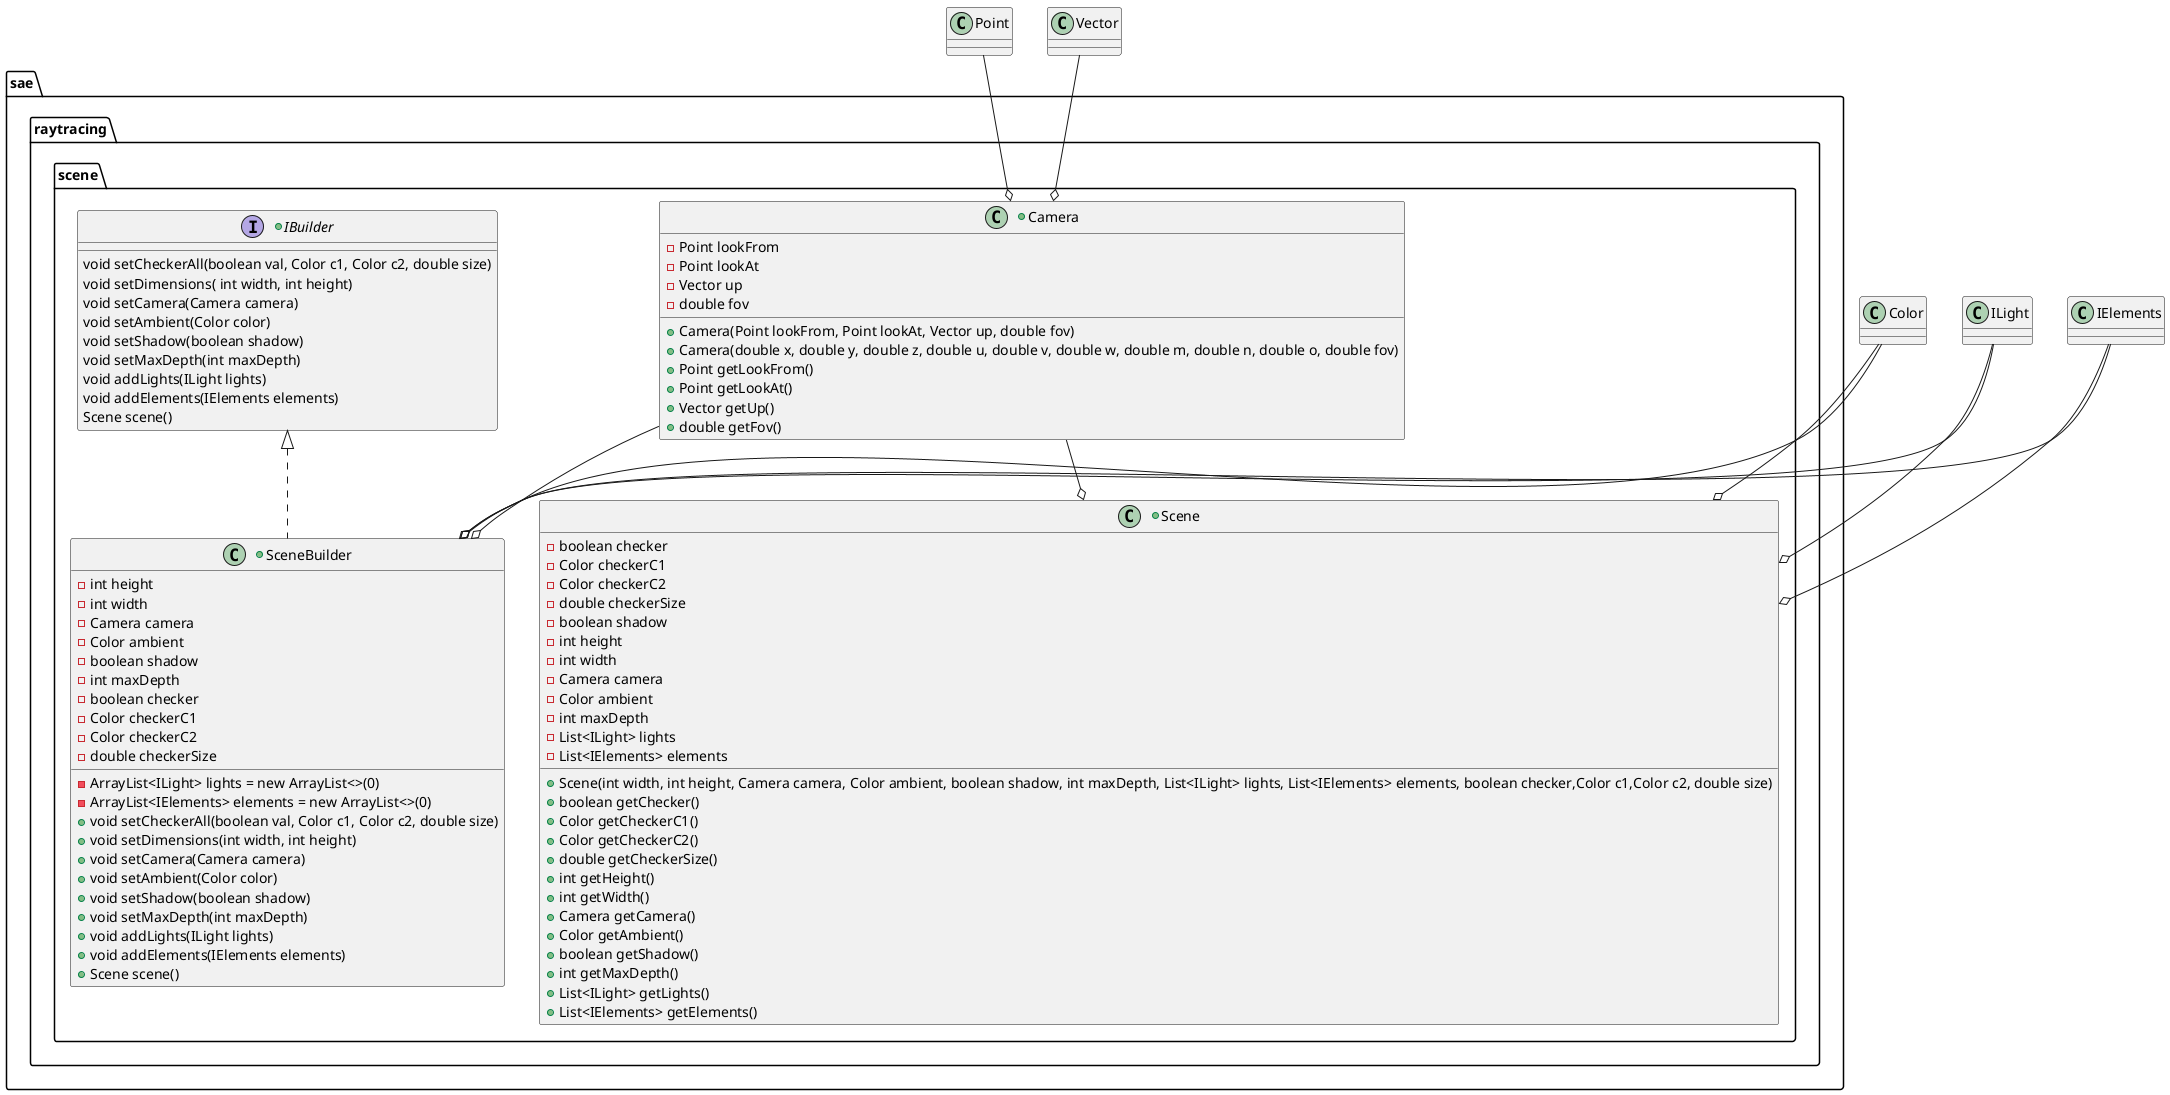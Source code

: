 @startuml
package sae.raytracing.scene {
    +interface IBuilder {
        void setCheckerAll(boolean val, Color c1, Color c2, double size)
        void setDimensions( int width, int height)
        void setCamera(Camera camera)
        void setAmbient(Color color)
        void setShadow(boolean shadow)
        void setMaxDepth(int maxDepth)
        void addLights(ILight lights)
        void addElements(IElements elements)
        Scene scene()
    }

    +class Camera {
        - Point lookFrom
        - Point lookAt
        - Vector up
        - double fov
        + Camera(Point lookFrom, Point lookAt, Vector up, double fov)
        + Camera(double x, double y, double z, double u, double v, double w, double m, double n, double o, double fov)
        + Point getLookFrom()
        + Point getLookAt()
        + Vector getUp()
        + double getFov()
    }

    +class SceneBuilder implements IBuilder{
        - int height
        - int width
        - Camera camera
        - ArrayList<ILight> lights = new ArrayList<>(0)
        - ArrayList<IElements> elements = new ArrayList<>(0)
        - Color ambient
        - boolean shadow
        - int maxDepth
        - boolean checker
        - Color checkerC1
        - Color checkerC2
        - double checkerSize
        + void setCheckerAll(boolean val, Color c1, Color c2, double size)
        + void setDimensions(int width, int height)
        + void setCamera(Camera camera)
        + void setAmbient(Color color)
        + void setShadow(boolean shadow)
        + void setMaxDepth(int maxDepth)
        + void addLights(ILight lights)
        + void addElements(IElements elements)
        + Scene scene()
    }
    
    +class Scene {
         - boolean checker
         - Color checkerC1
         - Color checkerC2
         - double checkerSize
         - boolean shadow
         - int height
         - int width
         - Camera camera
         - Color ambient
         - int maxDepth
         - List<ILight> lights
         - List<IElements> elements

         + Scene(int width, int height, Camera camera, Color ambient, boolean shadow, int maxDepth, List<ILight> lights, List<IElements> elements, boolean checker,Color c1,Color c2, double size)
         + boolean getChecker()
         + Color getCheckerC1()
         + Color getCheckerC2()
         + double getCheckerSize()
         + int getHeight()
         + int getWidth()
         + Camera getCamera()
         + Color getAmbient()
         + boolean getShadow()
         + int getMaxDepth()
         + List<ILight> getLights()
         + List<IElements> getElements()
    }

}

Point --o Camera
Vector --o Camera

Camera --o SceneBuilder
ILight --o SceneBuilder
IElements --o SceneBuilder
Color --o SceneBuilder

Camera --o Scene
ILight --o Scene
IElements --o Scene
Color --o Scene

@enduml
